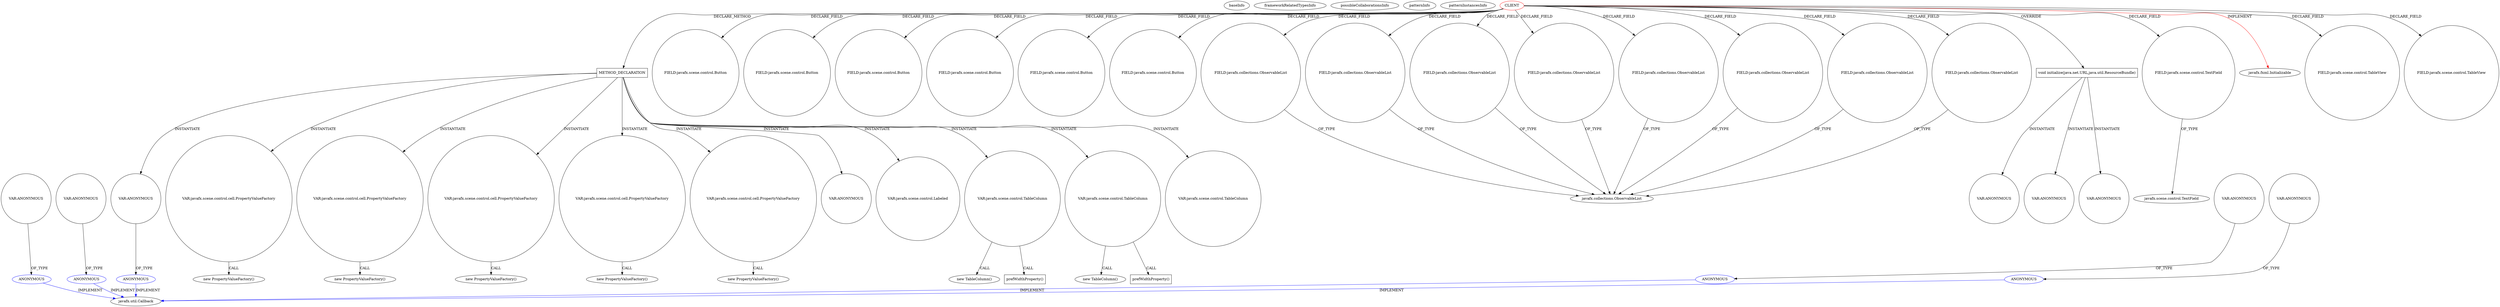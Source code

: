 digraph {
baseInfo[graphId=855,category="pattern",isAnonymous=false,possibleRelation=true]
frameworkRelatedTypesInfo[0="javafx.fxml.Initializable"]
possibleCollaborationsInfo[0="855~INSTANTIATION-~javafx.fxml.Initializable ~javafx.util.Callback ~false~true",1="855~INSTANTIATION-~javafx.fxml.Initializable ~javafx.util.Callback ~false~true",2="855~INSTANTIATION-CLIENT_METHOD_DECLARATION-~javafx.fxml.Initializable ~javafx.util.Callback ~false~true",3="855~INSTANTIATION-~javafx.fxml.Initializable ~javafx.util.Callback ~false~true",4="855~INSTANTIATION-~javafx.fxml.Initializable ~javafx.util.Callback ~false~true"]
patternInfo[frequency=2.0,patternRootClient=0]
patternInstancesInfo[0="bianconejo-CEFX~/bianconejo-CEFX/CEFX-master/src/cefx/CEPrincipalController.java~CEPrincipalController~2114",1="bianconejo-CEFX~/bianconejo-CEFX/CEFX-master/src/cefx/CECommandeController.java~CECommandeController~2084"]
508[label="javafx.util.Callback",vertexType="FRAMEWORK_INTERFACE_TYPE",isFrameworkType=false]
738[label="ANONYMOUS",vertexType="REFERENCE_ANONYMOUS_DECLARATION",isFrameworkType=false,color=blue]
1039[label="ANONYMOUS",vertexType="REFERENCE_ANONYMOUS_DECLARATION",isFrameworkType=false,color=blue]
1330[label="ANONYMOUS",vertexType="REFERENCE_ANONYMOUS_DECLARATION",isFrameworkType=false,color=blue]
530[label="ANONYMOUS",vertexType="REFERENCE_ANONYMOUS_DECLARATION",isFrameworkType=false,color=blue]
1121[label="ANONYMOUS",vertexType="REFERENCE_ANONYMOUS_DECLARATION",isFrameworkType=false,color=blue]
1329[label="VAR:ANONYMOUS",vertexType="VARIABLE_EXPRESION",isFrameworkType=false,shape=circle]
1120[label="VAR:ANONYMOUS",vertexType="VARIABLE_EXPRESION",isFrameworkType=false,shape=circle]
737[label="VAR:ANONYMOUS",vertexType="VARIABLE_EXPRESION",isFrameworkType=false,shape=circle]
1038[label="VAR:ANONYMOUS",vertexType="VARIABLE_EXPRESION",isFrameworkType=false,shape=circle]
529[label="VAR:ANONYMOUS",vertexType="VARIABLE_EXPRESION",isFrameworkType=false,shape=circle]
1297[label="METHOD_DECLARATION",vertexType="CLIENT_METHOD_DECLARATION",isFrameworkType=false,shape=box]
0[label="CLIENT",vertexType="ROOT_CLIENT_CLASS_DECLARATION",isFrameworkType=false,color=red]
25[label="FIELD:javafx.scene.control.Button",vertexType="FIELD_DECLARATION",isFrameworkType=false,shape=circle]
9[label="FIELD:javafx.scene.control.Button",vertexType="FIELD_DECLARATION",isFrameworkType=false,shape=circle]
13[label="FIELD:javafx.scene.control.Button",vertexType="FIELD_DECLARATION",isFrameworkType=false,shape=circle]
15[label="FIELD:javafx.scene.control.Button",vertexType="FIELD_DECLARATION",isFrameworkType=false,shape=circle]
11[label="FIELD:javafx.scene.control.Button",vertexType="FIELD_DECLARATION",isFrameworkType=false,shape=circle]
19[label="FIELD:javafx.scene.control.Button",vertexType="FIELD_DECLARATION",isFrameworkType=false,shape=circle]
55[label="FIELD:javafx.collections.ObservableList",vertexType="FIELD_DECLARATION",isFrameworkType=false,shape=circle]
5[label="javafx.collections.ObservableList",vertexType="FRAMEWORK_INTERFACE_TYPE",isFrameworkType=false]
27[label="FIELD:javafx.collections.ObservableList",vertexType="FIELD_DECLARATION",isFrameworkType=false,shape=circle]
49[label="FIELD:javafx.collections.ObservableList",vertexType="FIELD_DECLARATION",isFrameworkType=false,shape=circle]
57[label="FIELD:javafx.collections.ObservableList",vertexType="FIELD_DECLARATION",isFrameworkType=false,shape=circle]
53[label="FIELD:javafx.collections.ObservableList",vertexType="FIELD_DECLARATION",isFrameworkType=false,shape=circle]
59[label="FIELD:javafx.collections.ObservableList",vertexType="FIELD_DECLARATION",isFrameworkType=false,shape=circle]
35[label="FIELD:javafx.collections.ObservableList",vertexType="FIELD_DECLARATION",isFrameworkType=false,shape=circle]
4[label="FIELD:javafx.collections.ObservableList",vertexType="FIELD_DECLARATION",isFrameworkType=false,shape=circle]
61[label="void initialize(java.net.URL,java.util.ResourceBundle)",vertexType="OVERRIDING_METHOD_DECLARATION",isFrameworkType=false,shape=box]
51[label="FIELD:javafx.scene.control.TextField",vertexType="FIELD_DECLARATION",isFrameworkType=false,shape=circle]
1322[label="VAR:javafx.scene.control.cell.PropertyValueFactory",vertexType="VARIABLE_EXPRESION",isFrameworkType=false,shape=circle]
1321[label="new PropertyValueFactory()",vertexType="CONSTRUCTOR_CALL",isFrameworkType=false]
1598[label="VAR:javafx.scene.control.cell.PropertyValueFactory",vertexType="VARIABLE_EXPRESION",isFrameworkType=false,shape=circle]
1597[label="new PropertyValueFactory()",vertexType="CONSTRUCTOR_CALL",isFrameworkType=false]
1488[label="VAR:javafx.scene.control.cell.PropertyValueFactory",vertexType="VARIABLE_EXPRESION",isFrameworkType=false,shape=circle]
1487[label="new PropertyValueFactory()",vertexType="CONSTRUCTOR_CALL",isFrameworkType=false]
1526[label="VAR:javafx.scene.control.cell.PropertyValueFactory",vertexType="VARIABLE_EXPRESION",isFrameworkType=false,shape=circle]
1525[label="new PropertyValueFactory()",vertexType="CONSTRUCTOR_CALL",isFrameworkType=false]
1418[label="VAR:javafx.scene.control.cell.PropertyValueFactory",vertexType="VARIABLE_EXPRESION",isFrameworkType=false,shape=circle]
1417[label="new PropertyValueFactory()",vertexType="CONSTRUCTOR_CALL",isFrameworkType=false]
66[label="VAR:ANONYMOUS",vertexType="VARIABLE_EXPRESION",isFrameworkType=false,shape=circle]
1443[label="VAR:ANONYMOUS",vertexType="VARIABLE_EXPRESION",isFrameworkType=false,shape=circle]
89[label="VAR:ANONYMOUS",vertexType="VARIABLE_EXPRESION",isFrameworkType=false,shape=circle]
78[label="VAR:ANONYMOUS",vertexType="VARIABLE_EXPRESION",isFrameworkType=false,shape=circle]
1[label="javafx.fxml.Initializable",vertexType="FRAMEWORK_INTERFACE_TYPE",isFrameworkType=false]
52[label="javafx.scene.control.TextField",vertexType="FRAMEWORK_CLASS_TYPE",isFrameworkType=false]
1365[label="VAR:javafx.scene.control.Labeled",vertexType="VARIABLE_EXPRESION",isFrameworkType=false,shape=circle]
43[label="FIELD:javafx.scene.control.TableView",vertexType="FIELD_DECLARATION",isFrameworkType=false,shape=circle]
47[label="FIELD:javafx.scene.control.TableView",vertexType="FIELD_DECLARATION",isFrameworkType=false,shape=circle]
1481[label="VAR:javafx.scene.control.TableColumn",vertexType="VARIABLE_EXPRESION",isFrameworkType=false,shape=circle]
1480[label="new TableColumn()",vertexType="CONSTRUCTOR_CALL",isFrameworkType=false]
1701[label="prefWidthProperty()",vertexType="INSIDE_CALL",isFrameworkType=false,shape=box]
1371[label="VAR:javafx.scene.control.TableColumn",vertexType="VARIABLE_EXPRESION",isFrameworkType=false,shape=circle]
1370[label="new TableColumn()",vertexType="CONSTRUCTOR_CALL",isFrameworkType=false]
1681[label="prefWidthProperty()",vertexType="INSIDE_CALL",isFrameworkType=false,shape=box]
1555[label="VAR:javafx.scene.control.TableColumn",vertexType="VARIABLE_EXPRESION",isFrameworkType=false,shape=circle]
1598->1597[label="CALL"]
0->55[label="DECLARE_FIELD"]
0->1[label="IMPLEMENT",color=red]
0->15[label="DECLARE_FIELD"]
0->27[label="DECLARE_FIELD"]
59->5[label="OF_TYPE"]
1297->1365[label="INSTANTIATE"]
738->508[label="IMPLEMENT",color=blue]
0->51[label="DECLARE_FIELD"]
53->5[label="OF_TYPE"]
0->4[label="DECLARE_FIELD"]
0->49[label="DECLARE_FIELD"]
0->11[label="DECLARE_FIELD"]
49->5[label="OF_TYPE"]
61->66[label="INSTANTIATE"]
0->43[label="DECLARE_FIELD"]
0->13[label="DECLARE_FIELD"]
529->530[label="OF_TYPE"]
1297->1488[label="INSTANTIATE"]
0->47[label="DECLARE_FIELD"]
35->5[label="OF_TYPE"]
1322->1321[label="CALL"]
1526->1525[label="CALL"]
1297->1329[label="INSTANTIATE"]
0->35[label="DECLARE_FIELD"]
1329->1330[label="OF_TYPE"]
1297->1526[label="INSTANTIATE"]
1297->1322[label="INSTANTIATE"]
1297->1418[label="INSTANTIATE"]
55->5[label="OF_TYPE"]
1039->508[label="IMPLEMENT",color=blue]
1330->508[label="IMPLEMENT",color=blue]
1038->1039[label="OF_TYPE"]
0->19[label="DECLARE_FIELD"]
0->25[label="DECLARE_FIELD"]
1297->1481[label="INSTANTIATE"]
1297->1598[label="INSTANTIATE"]
27->5[label="OF_TYPE"]
1120->1121[label="OF_TYPE"]
1297->1371[label="INSTANTIATE"]
51->52[label="OF_TYPE"]
1488->1487[label="CALL"]
1297->1443[label="INSTANTIATE"]
1418->1417[label="CALL"]
0->1297[label="DECLARE_METHOD"]
530->508[label="IMPLEMENT",color=blue]
57->5[label="OF_TYPE"]
0->57[label="DECLARE_FIELD"]
61->78[label="INSTANTIATE"]
61->89[label="INSTANTIATE"]
1481->1480[label="CALL"]
1371->1370[label="CALL"]
0->61[label="OVERRIDE"]
0->59[label="DECLARE_FIELD"]
4->5[label="OF_TYPE"]
737->738[label="OF_TYPE"]
1371->1681[label="CALL"]
1297->1555[label="INSTANTIATE"]
0->9[label="DECLARE_FIELD"]
1481->1701[label="CALL"]
1121->508[label="IMPLEMENT",color=blue]
0->53[label="DECLARE_FIELD"]
}
